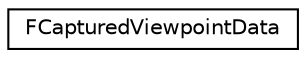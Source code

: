 digraph "Graphical Class Hierarchy"
{
  edge [fontname="Helvetica",fontsize="10",labelfontname="Helvetica",labelfontsize="10"];
  node [fontname="Helvetica",fontsize="10",shape=record];
  rankdir="LR";
  Node1 [label="FCapturedViewpointData",height=0.2,width=0.4,color="black", fillcolor="white", style="filled",URL="$struct_f_captured_viewpoint_data.html"];
}

